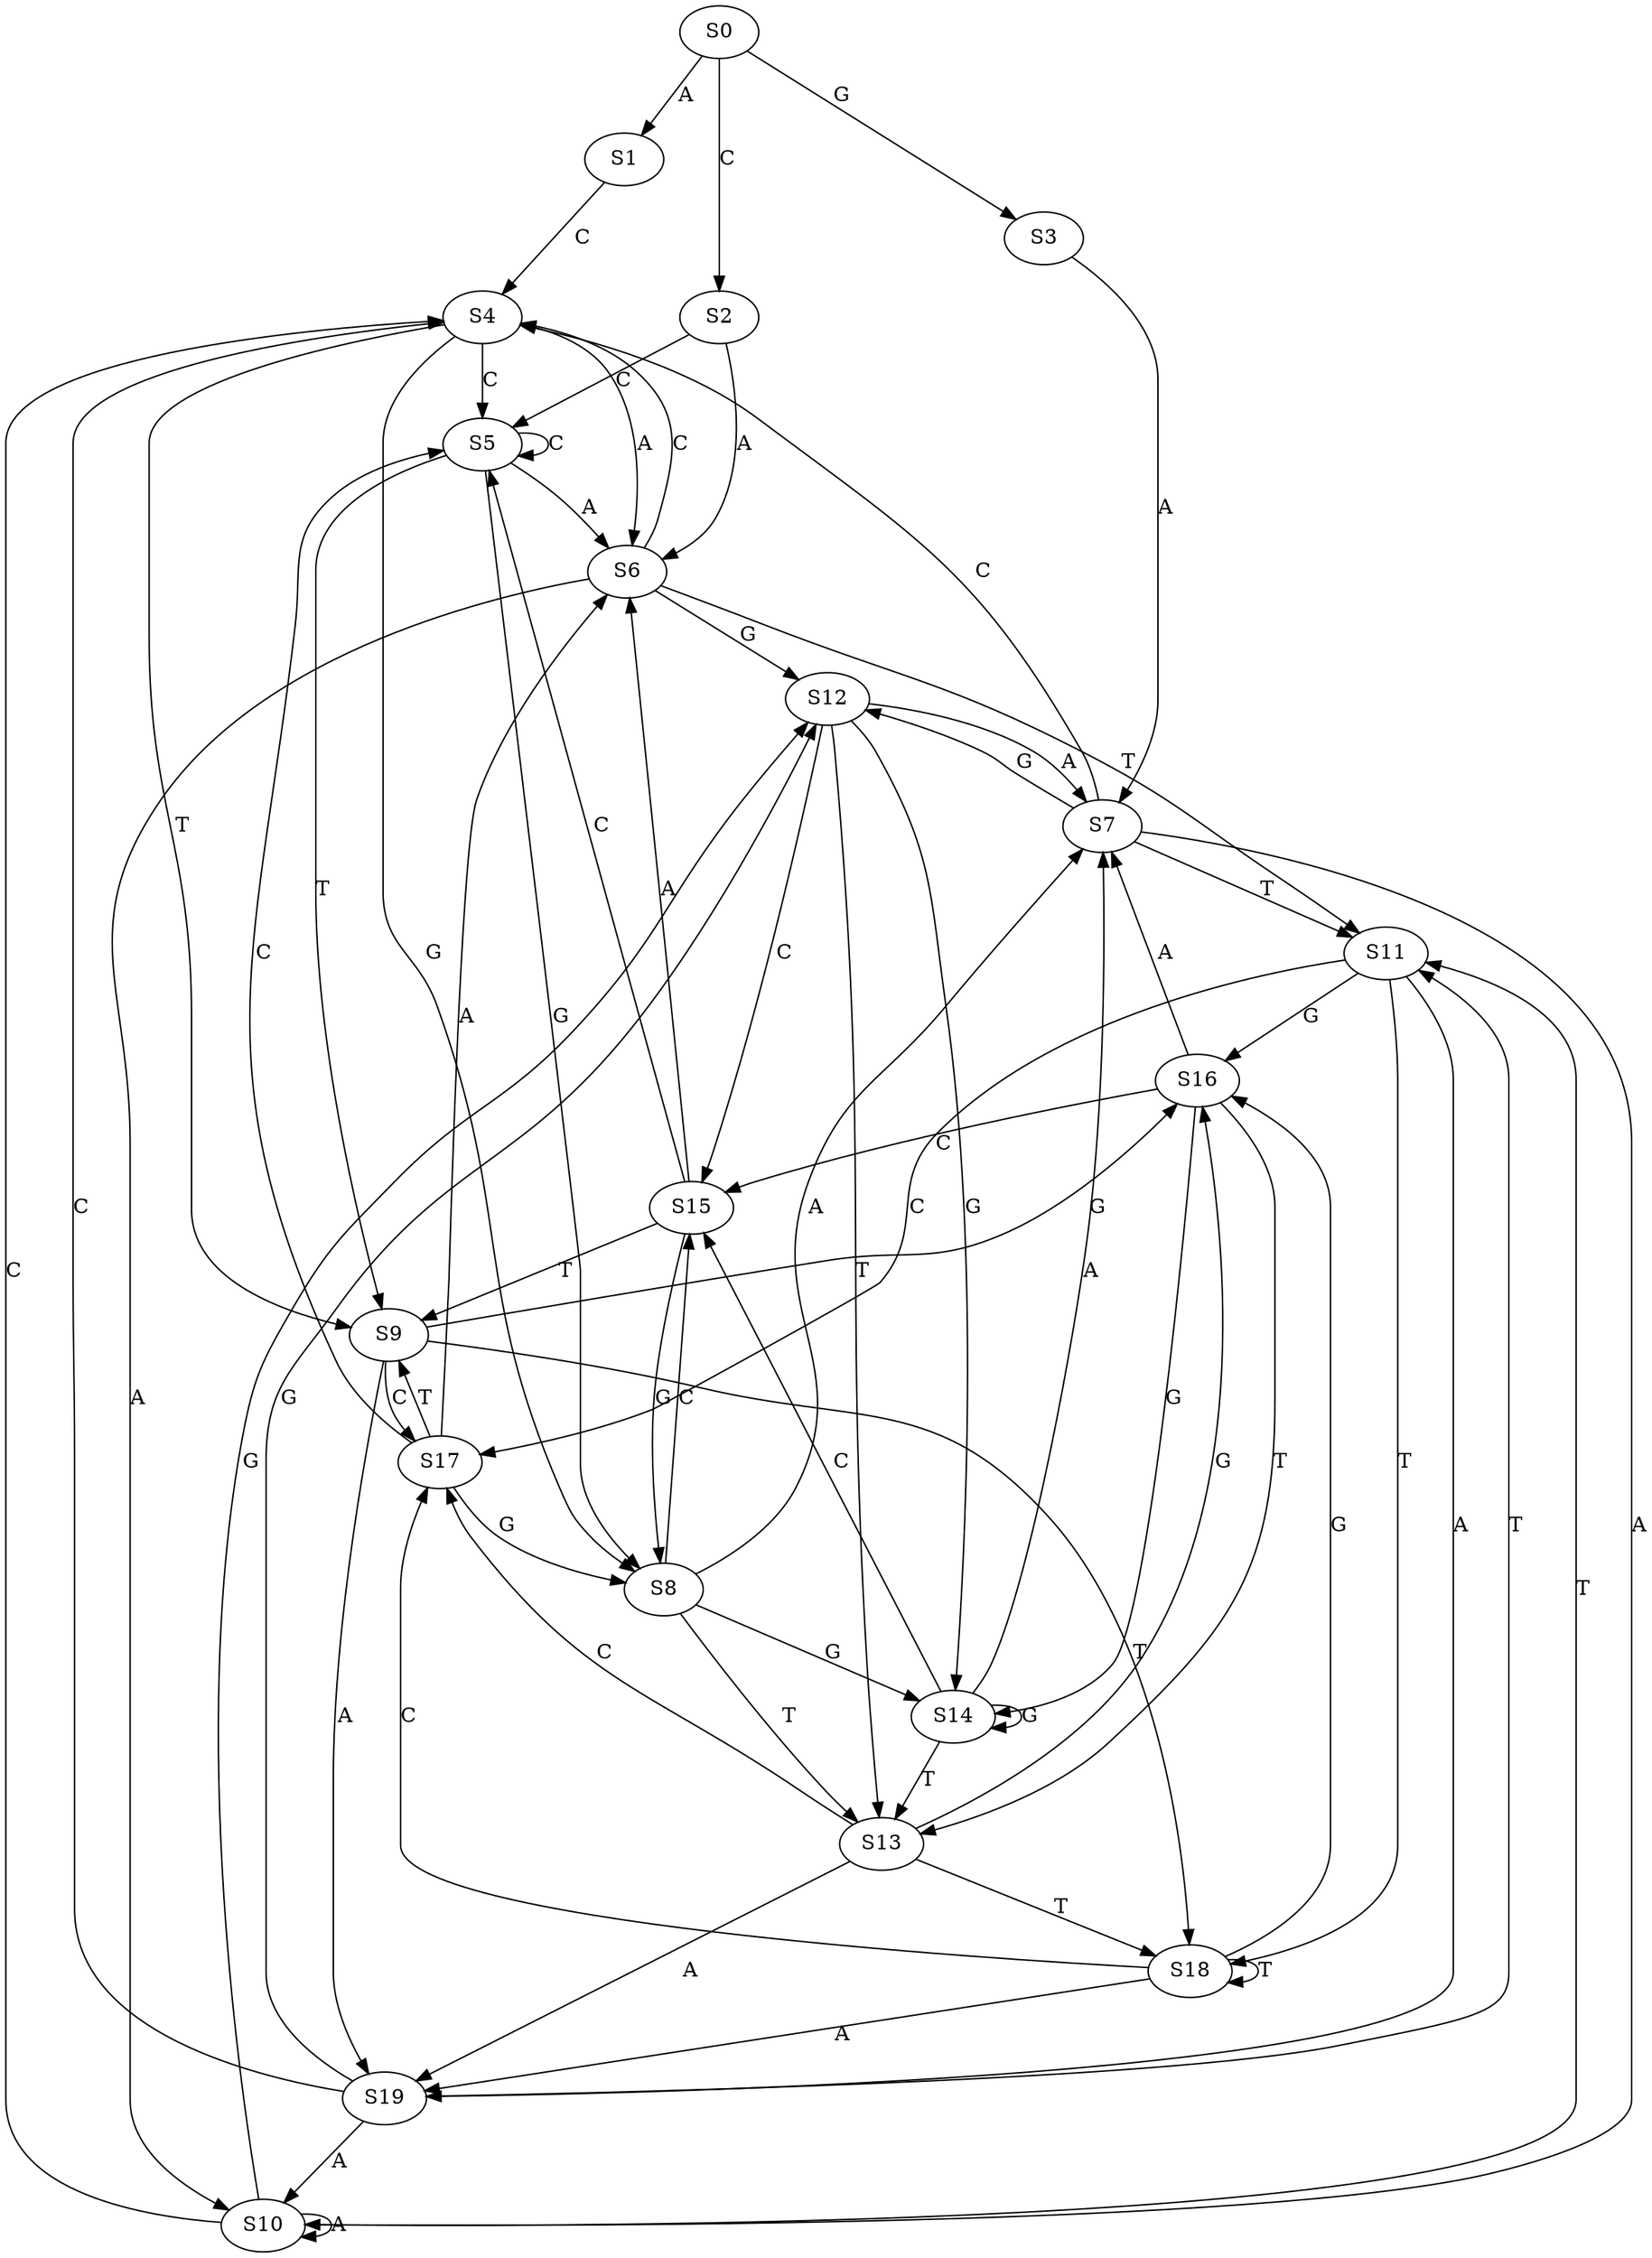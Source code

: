 strict digraph  {
	S0 -> S1 [ label = A ];
	S0 -> S2 [ label = C ];
	S0 -> S3 [ label = G ];
	S1 -> S4 [ label = C ];
	S2 -> S5 [ label = C ];
	S2 -> S6 [ label = A ];
	S3 -> S7 [ label = A ];
	S4 -> S8 [ label = G ];
	S4 -> S6 [ label = A ];
	S4 -> S5 [ label = C ];
	S4 -> S9 [ label = T ];
	S5 -> S8 [ label = G ];
	S5 -> S5 [ label = C ];
	S5 -> S6 [ label = A ];
	S5 -> S9 [ label = T ];
	S6 -> S10 [ label = A ];
	S6 -> S4 [ label = C ];
	S6 -> S11 [ label = T ];
	S6 -> S12 [ label = G ];
	S7 -> S12 [ label = G ];
	S7 -> S11 [ label = T ];
	S7 -> S10 [ label = A ];
	S7 -> S4 [ label = C ];
	S8 -> S13 [ label = T ];
	S8 -> S14 [ label = G ];
	S8 -> S7 [ label = A ];
	S8 -> S15 [ label = C ];
	S9 -> S16 [ label = G ];
	S9 -> S17 [ label = C ];
	S9 -> S18 [ label = T ];
	S9 -> S19 [ label = A ];
	S10 -> S12 [ label = G ];
	S10 -> S10 [ label = A ];
	S10 -> S4 [ label = C ];
	S10 -> S11 [ label = T ];
	S11 -> S19 [ label = A ];
	S11 -> S16 [ label = G ];
	S11 -> S17 [ label = C ];
	S11 -> S18 [ label = T ];
	S12 -> S14 [ label = G ];
	S12 -> S7 [ label = A ];
	S12 -> S13 [ label = T ];
	S12 -> S15 [ label = C ];
	S13 -> S18 [ label = T ];
	S13 -> S16 [ label = G ];
	S13 -> S17 [ label = C ];
	S13 -> S19 [ label = A ];
	S14 -> S13 [ label = T ];
	S14 -> S7 [ label = A ];
	S14 -> S14 [ label = G ];
	S14 -> S15 [ label = C ];
	S15 -> S6 [ label = A ];
	S15 -> S8 [ label = G ];
	S15 -> S9 [ label = T ];
	S15 -> S5 [ label = C ];
	S16 -> S14 [ label = G ];
	S16 -> S13 [ label = T ];
	S16 -> S7 [ label = A ];
	S16 -> S15 [ label = C ];
	S17 -> S9 [ label = T ];
	S17 -> S6 [ label = A ];
	S17 -> S8 [ label = G ];
	S17 -> S5 [ label = C ];
	S18 -> S17 [ label = C ];
	S18 -> S18 [ label = T ];
	S18 -> S16 [ label = G ];
	S18 -> S19 [ label = A ];
	S19 -> S10 [ label = A ];
	S19 -> S11 [ label = T ];
	S19 -> S4 [ label = C ];
	S19 -> S12 [ label = G ];
}
